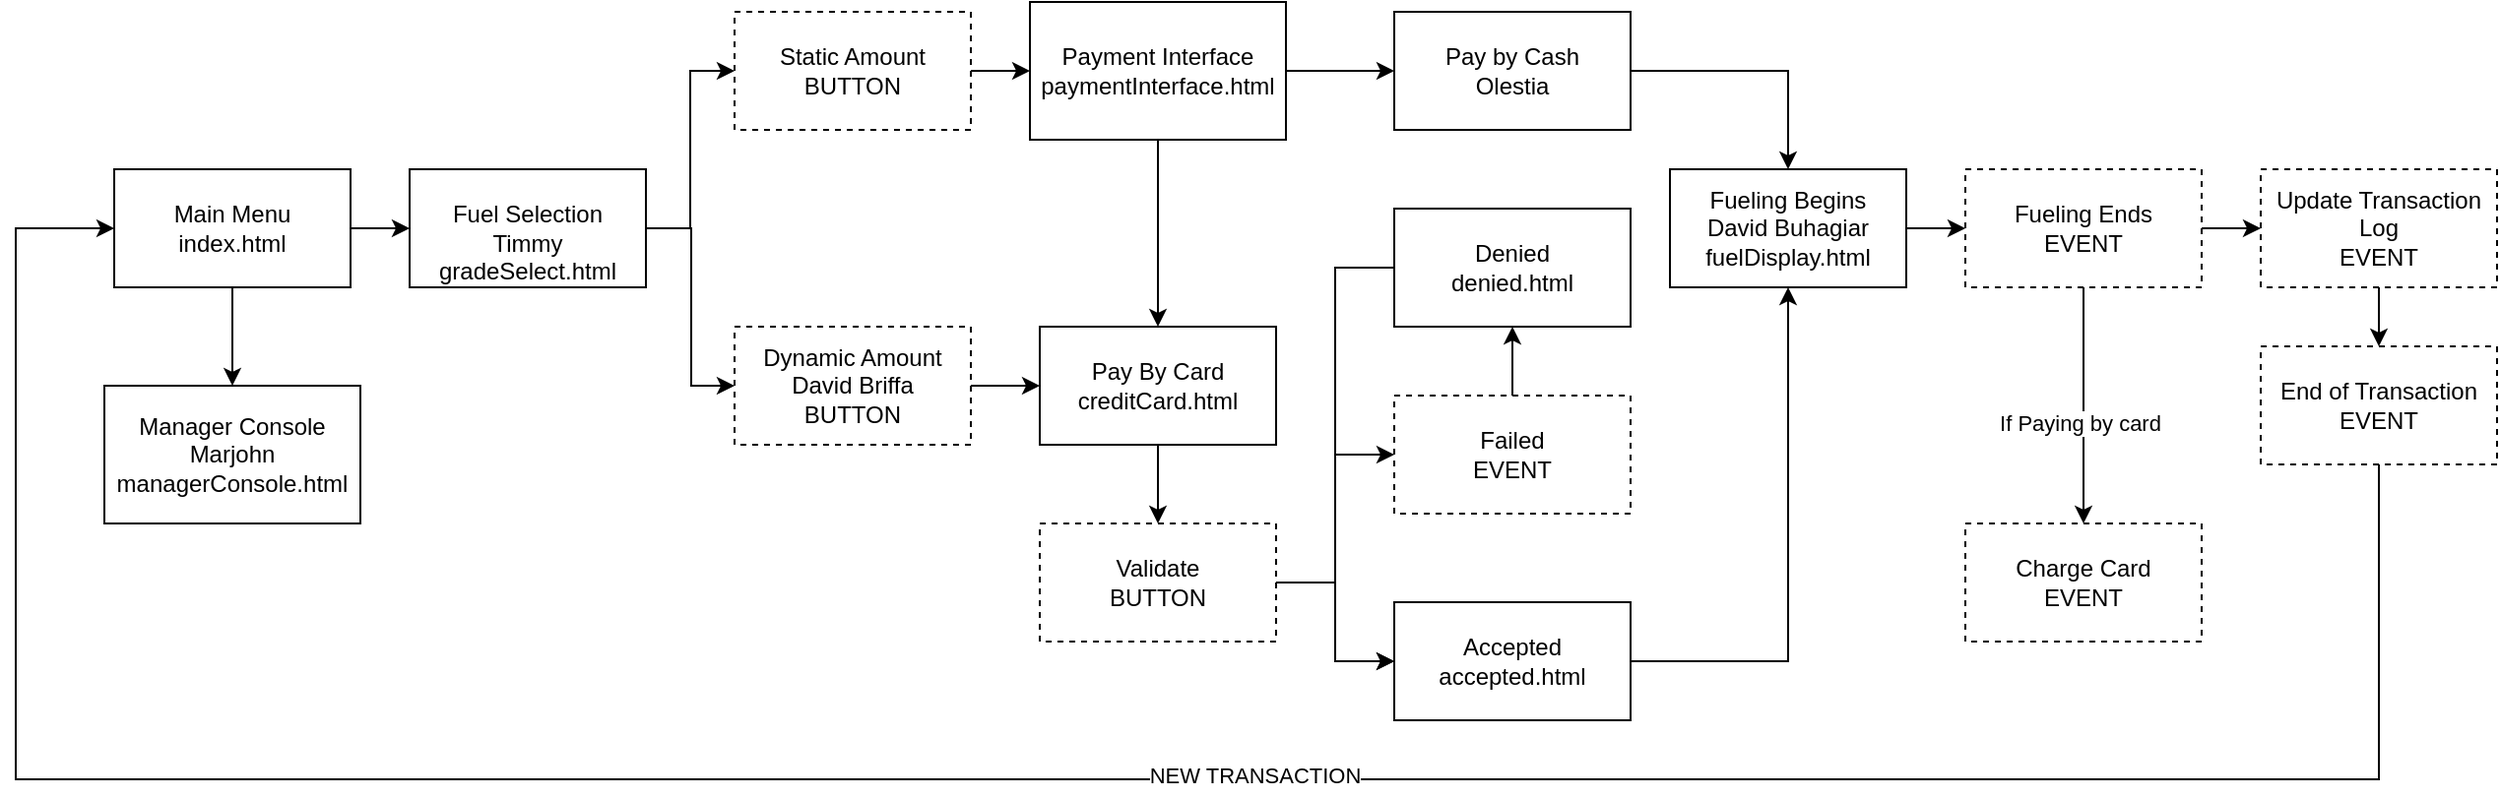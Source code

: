 <mxfile version="20.5.1" type="device"><diagram id="xMgO6f372cmCmgmhF6g0" name="Page-1"><mxGraphModel dx="2272" dy="752" grid="1" gridSize="10" guides="1" tooltips="1" connect="1" arrows="1" fold="1" page="1" pageScale="1" pageWidth="850" pageHeight="1100" math="0" shadow="0"><root><mxCell id="0"/><mxCell id="1" parent="0"/><mxCell id="KuoHbANvZt2Ej3THHIGz-6" value="&lt;div&gt;Charge Card&lt;/div&gt;&lt;div&gt;EVENT&lt;br&gt;&lt;/div&gt;" style="rounded=0;whiteSpace=wrap;html=1;dashed=1;" parent="1" vertex="1"><mxGeometry x="930" y="380" width="120" height="60" as="geometry"/></mxCell><mxCell id="KuoHbANvZt2Ej3THHIGz-34" style="edgeStyle=orthogonalEdgeStyle;rounded=0;orthogonalLoop=1;jettySize=auto;html=1;exitX=0.5;exitY=1;exitDx=0;exitDy=0;entryX=0.5;entryY=0;entryDx=0;entryDy=0;" parent="1" source="KuoHbANvZt2Ej3THHIGz-7" target="KuoHbANvZt2Ej3THHIGz-6" edge="1"><mxGeometry relative="1" as="geometry"/></mxCell><mxCell id="KuoHbANvZt2Ej3THHIGz-36" value="If Paying by card" style="edgeLabel;html=1;align=center;verticalAlign=middle;resizable=0;points=[];" parent="KuoHbANvZt2Ej3THHIGz-34" connectable="0" vertex="1"><mxGeometry x="0.139" y="-2" relative="1" as="geometry"><mxPoint as="offset"/></mxGeometry></mxCell><mxCell id="KuoHbANvZt2Ej3THHIGz-35" style="edgeStyle=orthogonalEdgeStyle;rounded=0;orthogonalLoop=1;jettySize=auto;html=1;exitX=1;exitY=0.5;exitDx=0;exitDy=0;entryX=0;entryY=0.5;entryDx=0;entryDy=0;" parent="1" source="KuoHbANvZt2Ej3THHIGz-7" target="KuoHbANvZt2Ej3THHIGz-19" edge="1"><mxGeometry relative="1" as="geometry"/></mxCell><mxCell id="KuoHbANvZt2Ej3THHIGz-7" value="&lt;div&gt;Fueling Ends&lt;/div&gt;&lt;div&gt;EVENT&lt;br&gt;&lt;/div&gt;" style="rounded=0;whiteSpace=wrap;html=1;dashed=1;" parent="1" vertex="1"><mxGeometry x="930" y="200" width="120" height="60" as="geometry"/></mxCell><mxCell id="KuoHbANvZt2Ej3THHIGz-33" style="edgeStyle=orthogonalEdgeStyle;rounded=0;orthogonalLoop=1;jettySize=auto;html=1;exitX=1;exitY=0.5;exitDx=0;exitDy=0;entryX=0;entryY=0.5;entryDx=0;entryDy=0;" parent="1" source="KuoHbANvZt2Ej3THHIGz-9" target="KuoHbANvZt2Ej3THHIGz-7" edge="1"><mxGeometry relative="1" as="geometry"/></mxCell><mxCell id="KuoHbANvZt2Ej3THHIGz-9" value="&lt;div&gt;Fueling Begins&lt;/div&gt;&lt;div&gt;David Buhagiar&lt;/div&gt;&lt;div&gt;fuelDisplay.html&lt;br&gt;&lt;/div&gt;" style="rounded=0;whiteSpace=wrap;html=1;" parent="1" vertex="1"><mxGeometry x="780" y="200" width="120" height="60" as="geometry"/></mxCell><mxCell id="KuoHbANvZt2Ej3THHIGz-32" style="edgeStyle=orthogonalEdgeStyle;rounded=0;orthogonalLoop=1;jettySize=auto;html=1;exitX=1;exitY=0.5;exitDx=0;exitDy=0;entryX=0.5;entryY=1;entryDx=0;entryDy=0;" parent="1" source="KuoHbANvZt2Ej3THHIGz-10" target="KuoHbANvZt2Ej3THHIGz-9" edge="1"><mxGeometry relative="1" as="geometry"/></mxCell><mxCell id="KuoHbANvZt2Ej3THHIGz-10" value="&lt;div&gt;Accepted&lt;/div&gt;accepted.html" style="rounded=0;whiteSpace=wrap;html=1;" parent="1" vertex="1"><mxGeometry x="640" y="420" width="120" height="60" as="geometry"/></mxCell><mxCell id="KuoHbANvZt2Ej3THHIGz-31" style="edgeStyle=orthogonalEdgeStyle;rounded=0;orthogonalLoop=1;jettySize=auto;html=1;exitX=1;exitY=0.5;exitDx=0;exitDy=0;entryX=0.5;entryY=0;entryDx=0;entryDy=0;" parent="1" source="KuoHbANvZt2Ej3THHIGz-11" target="KuoHbANvZt2Ej3THHIGz-9" edge="1"><mxGeometry relative="1" as="geometry"/></mxCell><mxCell id="KuoHbANvZt2Ej3THHIGz-11" value="&lt;div&gt;Pay by Cash&lt;/div&gt;&lt;div&gt;Olestia&lt;br&gt;&lt;/div&gt;" style="rounded=0;whiteSpace=wrap;html=1;" parent="1" vertex="1"><mxGeometry x="640" y="120" width="120" height="60" as="geometry"/></mxCell><mxCell id="KuoHbANvZt2Ej3THHIGz-27" value="" style="edgeStyle=orthogonalEdgeStyle;rounded=0;orthogonalLoop=1;jettySize=auto;html=1;" parent="1" source="KuoHbANvZt2Ej3THHIGz-12" target="KuoHbANvZt2Ej3THHIGz-10" edge="1"><mxGeometry relative="1" as="geometry"/></mxCell><mxCell id="KuoHbANvZt2Ej3THHIGz-28" style="edgeStyle=orthogonalEdgeStyle;rounded=0;orthogonalLoop=1;jettySize=auto;html=1;exitX=1;exitY=0.5;exitDx=0;exitDy=0;entryX=0;entryY=0.5;entryDx=0;entryDy=0;" parent="1" source="KuoHbANvZt2Ej3THHIGz-12" target="KuoHbANvZt2Ej3THHIGz-14" edge="1"><mxGeometry relative="1" as="geometry"/></mxCell><mxCell id="KuoHbANvZt2Ej3THHIGz-12" value="&lt;div&gt;Validate&lt;/div&gt;&lt;div&gt;BUTTON&lt;br&gt;&lt;/div&gt;" style="rounded=0;whiteSpace=wrap;html=1;dashed=1;" parent="1" vertex="1"><mxGeometry x="460" y="380" width="120" height="60" as="geometry"/></mxCell><mxCell id="KuoHbANvZt2Ej3THHIGz-26" value="" style="edgeStyle=orthogonalEdgeStyle;rounded=0;orthogonalLoop=1;jettySize=auto;html=1;" parent="1" source="KuoHbANvZt2Ej3THHIGz-13" target="KuoHbANvZt2Ej3THHIGz-12" edge="1"><mxGeometry relative="1" as="geometry"/></mxCell><mxCell id="KuoHbANvZt2Ej3THHIGz-13" value="&lt;div&gt;Pay By Card&lt;/div&gt;&lt;div&gt;creditCard.html&lt;br&gt;&lt;/div&gt;" style="rounded=0;whiteSpace=wrap;html=1;" parent="1" vertex="1"><mxGeometry x="460" y="280" width="120" height="60" as="geometry"/></mxCell><mxCell id="ayJ0Gp0__g69Qke3Mx0S-3" value="" style="edgeStyle=orthogonalEdgeStyle;rounded=0;orthogonalLoop=1;jettySize=auto;html=1;" edge="1" parent="1" source="KuoHbANvZt2Ej3THHIGz-14" target="ayJ0Gp0__g69Qke3Mx0S-2"><mxGeometry relative="1" as="geometry"/></mxCell><mxCell id="KuoHbANvZt2Ej3THHIGz-14" value="&lt;div&gt;Failed&lt;/div&gt;&lt;div&gt;EVENT&lt;br&gt;&lt;/div&gt;" style="rounded=0;whiteSpace=wrap;html=1;dashed=1;" parent="1" vertex="1"><mxGeometry x="640" y="315" width="120" height="60" as="geometry"/></mxCell><mxCell id="KuoHbANvZt2Ej3THHIGz-30" value="" style="edgeStyle=orthogonalEdgeStyle;rounded=0;orthogonalLoop=1;jettySize=auto;html=1;" parent="1" source="KuoHbANvZt2Ej3THHIGz-15" target="KuoHbANvZt2Ej3THHIGz-11" edge="1"><mxGeometry relative="1" as="geometry"/></mxCell><mxCell id="ayJ0Gp0__g69Qke3Mx0S-1" style="edgeStyle=orthogonalEdgeStyle;rounded=0;orthogonalLoop=1;jettySize=auto;html=1;entryX=0.5;entryY=0;entryDx=0;entryDy=0;" edge="1" parent="1" source="KuoHbANvZt2Ej3THHIGz-15" target="KuoHbANvZt2Ej3THHIGz-13"><mxGeometry relative="1" as="geometry"/></mxCell><mxCell id="KuoHbANvZt2Ej3THHIGz-15" value="&lt;div&gt;Payment Interface&lt;br&gt;&lt;/div&gt;&lt;div&gt;paymentInterface.html&lt;br&gt;&lt;/div&gt;" style="rounded=0;whiteSpace=wrap;html=1;" parent="1" vertex="1"><mxGeometry x="455" y="115" width="130" height="70" as="geometry"/></mxCell><mxCell id="KuoHbANvZt2Ej3THHIGz-25" value="" style="edgeStyle=orthogonalEdgeStyle;rounded=0;orthogonalLoop=1;jettySize=auto;html=1;" parent="1" source="KuoHbANvZt2Ej3THHIGz-16" target="KuoHbANvZt2Ej3THHIGz-13" edge="1"><mxGeometry relative="1" as="geometry"/></mxCell><mxCell id="KuoHbANvZt2Ej3THHIGz-16" value="&lt;div&gt;Dynamic Amount&lt;/div&gt;&lt;div&gt;David Briffa&lt;/div&gt;&lt;div&gt;BUTTON&lt;br&gt;&lt;/div&gt;" style="rounded=0;whiteSpace=wrap;html=1;dashed=1;" parent="1" vertex="1"><mxGeometry x="305" y="280" width="120" height="60" as="geometry"/></mxCell><mxCell id="KuoHbANvZt2Ej3THHIGz-24" style="edgeStyle=orthogonalEdgeStyle;rounded=0;orthogonalLoop=1;jettySize=auto;html=1;exitX=1;exitY=0.5;exitDx=0;exitDy=0;entryX=0;entryY=0.5;entryDx=0;entryDy=0;" parent="1" source="KuoHbANvZt2Ej3THHIGz-17" target="KuoHbANvZt2Ej3THHIGz-15" edge="1"><mxGeometry relative="1" as="geometry"/></mxCell><mxCell id="KuoHbANvZt2Ej3THHIGz-17" value="&lt;div&gt;Static Amount&lt;/div&gt;BUTTON" style="rounded=0;whiteSpace=wrap;html=1;dashed=1;" parent="1" vertex="1"><mxGeometry x="305" y="120" width="120" height="60" as="geometry"/></mxCell><mxCell id="KuoHbANvZt2Ej3THHIGz-22" style="edgeStyle=orthogonalEdgeStyle;rounded=0;orthogonalLoop=1;jettySize=auto;html=1;exitX=1;exitY=0.5;exitDx=0;exitDy=0;entryX=0;entryY=0.5;entryDx=0;entryDy=0;" parent="1" source="KuoHbANvZt2Ej3THHIGz-18" target="KuoHbANvZt2Ej3THHIGz-17" edge="1"><mxGeometry relative="1" as="geometry"/></mxCell><mxCell id="KuoHbANvZt2Ej3THHIGz-23" style="edgeStyle=orthogonalEdgeStyle;rounded=0;orthogonalLoop=1;jettySize=auto;html=1;exitX=1;exitY=0.5;exitDx=0;exitDy=0;entryX=0;entryY=0.5;entryDx=0;entryDy=0;" parent="1" source="KuoHbANvZt2Ej3THHIGz-18" target="KuoHbANvZt2Ej3THHIGz-16" edge="1"><mxGeometry relative="1" as="geometry"><Array as="points"><mxPoint x="283" y="230"/><mxPoint x="283" y="310"/></Array></mxGeometry></mxCell><mxCell id="KuoHbANvZt2Ej3THHIGz-18" value="&lt;div&gt;&lt;br&gt;&lt;/div&gt;&lt;div&gt;Fuel Selection&lt;/div&gt;&lt;div&gt;Timmy&lt;/div&gt;&lt;div&gt;gradeSelect.html&lt;br&gt;&lt;/div&gt;" style="rounded=0;whiteSpace=wrap;html=1;" parent="1" vertex="1"><mxGeometry x="140" y="200" width="120" height="60" as="geometry"/></mxCell><mxCell id="KuoHbANvZt2Ej3THHIGz-41" style="edgeStyle=orthogonalEdgeStyle;rounded=0;orthogonalLoop=1;jettySize=auto;html=1;exitX=0.5;exitY=1;exitDx=0;exitDy=0;entryX=0.5;entryY=0;entryDx=0;entryDy=0;" parent="1" source="KuoHbANvZt2Ej3THHIGz-19" target="KuoHbANvZt2Ej3THHIGz-20" edge="1"><mxGeometry relative="1" as="geometry"/></mxCell><mxCell id="KuoHbANvZt2Ej3THHIGz-19" value="&lt;div&gt;Update Transaction Log&lt;/div&gt;&lt;div&gt;EVENT&lt;br&gt;&lt;/div&gt;" style="rounded=0;whiteSpace=wrap;html=1;dashed=1;" parent="1" vertex="1"><mxGeometry x="1080" y="200" width="120" height="60" as="geometry"/></mxCell><mxCell id="KuoHbANvZt2Ej3THHIGz-43" value="" style="edgeStyle=orthogonalEdgeStyle;rounded=0;orthogonalLoop=1;jettySize=auto;html=1;entryX=0;entryY=0.5;entryDx=0;entryDy=0;" parent="1" source="KuoHbANvZt2Ej3THHIGz-20" target="KuoHbANvZt2Ej3THHIGz-39" edge="1"><mxGeometry relative="1" as="geometry"><mxPoint x="-60" y="220" as="targetPoint"/><Array as="points"><mxPoint x="1140" y="510"/><mxPoint x="-60" y="510"/><mxPoint x="-60" y="230"/></Array></mxGeometry></mxCell><mxCell id="KuoHbANvZt2Ej3THHIGz-48" value="NEW TRANSACTION" style="edgeLabel;html=1;align=center;verticalAlign=middle;resizable=0;points=[];" parent="KuoHbANvZt2Ej3THHIGz-43" connectable="0" vertex="1"><mxGeometry x="0.374" y="-2" relative="1" as="geometry"><mxPoint x="430" as="offset"/></mxGeometry></mxCell><mxCell id="KuoHbANvZt2Ej3THHIGz-20" value="&lt;div&gt;End of Transaction&lt;/div&gt;EVENT" style="rounded=0;whiteSpace=wrap;html=1;dashed=1;" parent="1" vertex="1"><mxGeometry x="1080" y="290" width="120" height="60" as="geometry"/></mxCell><mxCell id="KuoHbANvZt2Ej3THHIGz-40" style="edgeStyle=orthogonalEdgeStyle;rounded=0;orthogonalLoop=1;jettySize=auto;html=1;exitX=1;exitY=0.5;exitDx=0;exitDy=0;entryX=0;entryY=0.5;entryDx=0;entryDy=0;" parent="1" source="KuoHbANvZt2Ej3THHIGz-39" target="KuoHbANvZt2Ej3THHIGz-18" edge="1"><mxGeometry relative="1" as="geometry"/></mxCell><mxCell id="KuoHbANvZt2Ej3THHIGz-45" value="" style="edgeStyle=orthogonalEdgeStyle;rounded=0;orthogonalLoop=1;jettySize=auto;html=1;" parent="1" source="KuoHbANvZt2Ej3THHIGz-39" target="KuoHbANvZt2Ej3THHIGz-44" edge="1"><mxGeometry relative="1" as="geometry"/></mxCell><mxCell id="KuoHbANvZt2Ej3THHIGz-39" value="&lt;div&gt;Main Menu&lt;/div&gt;&lt;div&gt;index.html&lt;br&gt;&lt;/div&gt;" style="rounded=0;whiteSpace=wrap;html=1;" parent="1" vertex="1"><mxGeometry x="-10" y="200" width="120" height="60" as="geometry"/></mxCell><mxCell id="KuoHbANvZt2Ej3THHIGz-44" value="&lt;div&gt;Manager Console&lt;/div&gt;&lt;div&gt;Marjohn&lt;/div&gt;&lt;div&gt;managerConsole.html&lt;br&gt;&lt;/div&gt;" style="rounded=0;whiteSpace=wrap;html=1;" parent="1" vertex="1"><mxGeometry x="-15" y="310" width="130" height="70" as="geometry"/></mxCell><mxCell id="ayJ0Gp0__g69Qke3Mx0S-4" style="edgeStyle=orthogonalEdgeStyle;rounded=0;orthogonalLoop=1;jettySize=auto;html=1;exitX=0;exitY=0.5;exitDx=0;exitDy=0;entryX=0;entryY=0.5;entryDx=0;entryDy=0;" edge="1" parent="1" source="ayJ0Gp0__g69Qke3Mx0S-2" target="KuoHbANvZt2Ej3THHIGz-10"><mxGeometry relative="1" as="geometry"><Array as="points"><mxPoint x="610" y="250"/><mxPoint x="610" y="450"/></Array></mxGeometry></mxCell><mxCell id="ayJ0Gp0__g69Qke3Mx0S-2" value="&lt;div&gt;Denied&lt;/div&gt;&lt;div&gt;denied.html&lt;br&gt;&lt;/div&gt;" style="rounded=0;whiteSpace=wrap;html=1;" vertex="1" parent="1"><mxGeometry x="640" y="220" width="120" height="60" as="geometry"/></mxCell></root></mxGraphModel></diagram></mxfile>